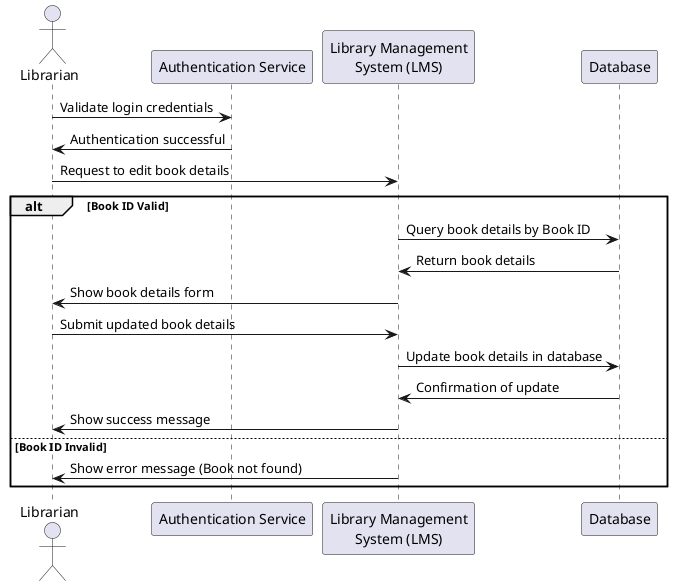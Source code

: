 @startuml
actor Librarian as librarian
participant "Authentication Service" as AuthService
participant "Library Management\nSystem (LMS)" as LMS
participant "Database" as DB

librarian -> AuthService : Validate login credentials
AuthService -> librarian : Authentication successful

librarian -> LMS : Request to edit book details
alt Book ID Valid
    LMS -> DB : Query book details by Book ID
    DB -> LMS : Return book details
    LMS -> librarian : Show book details form
    librarian -> LMS : Submit updated book details
    LMS -> DB : Update book details in database
    DB -> LMS : Confirmation of update
    LMS -> librarian : Show success message
else Book ID Invalid
    LMS -> librarian : Show error message (Book not found)
end
@enduml
